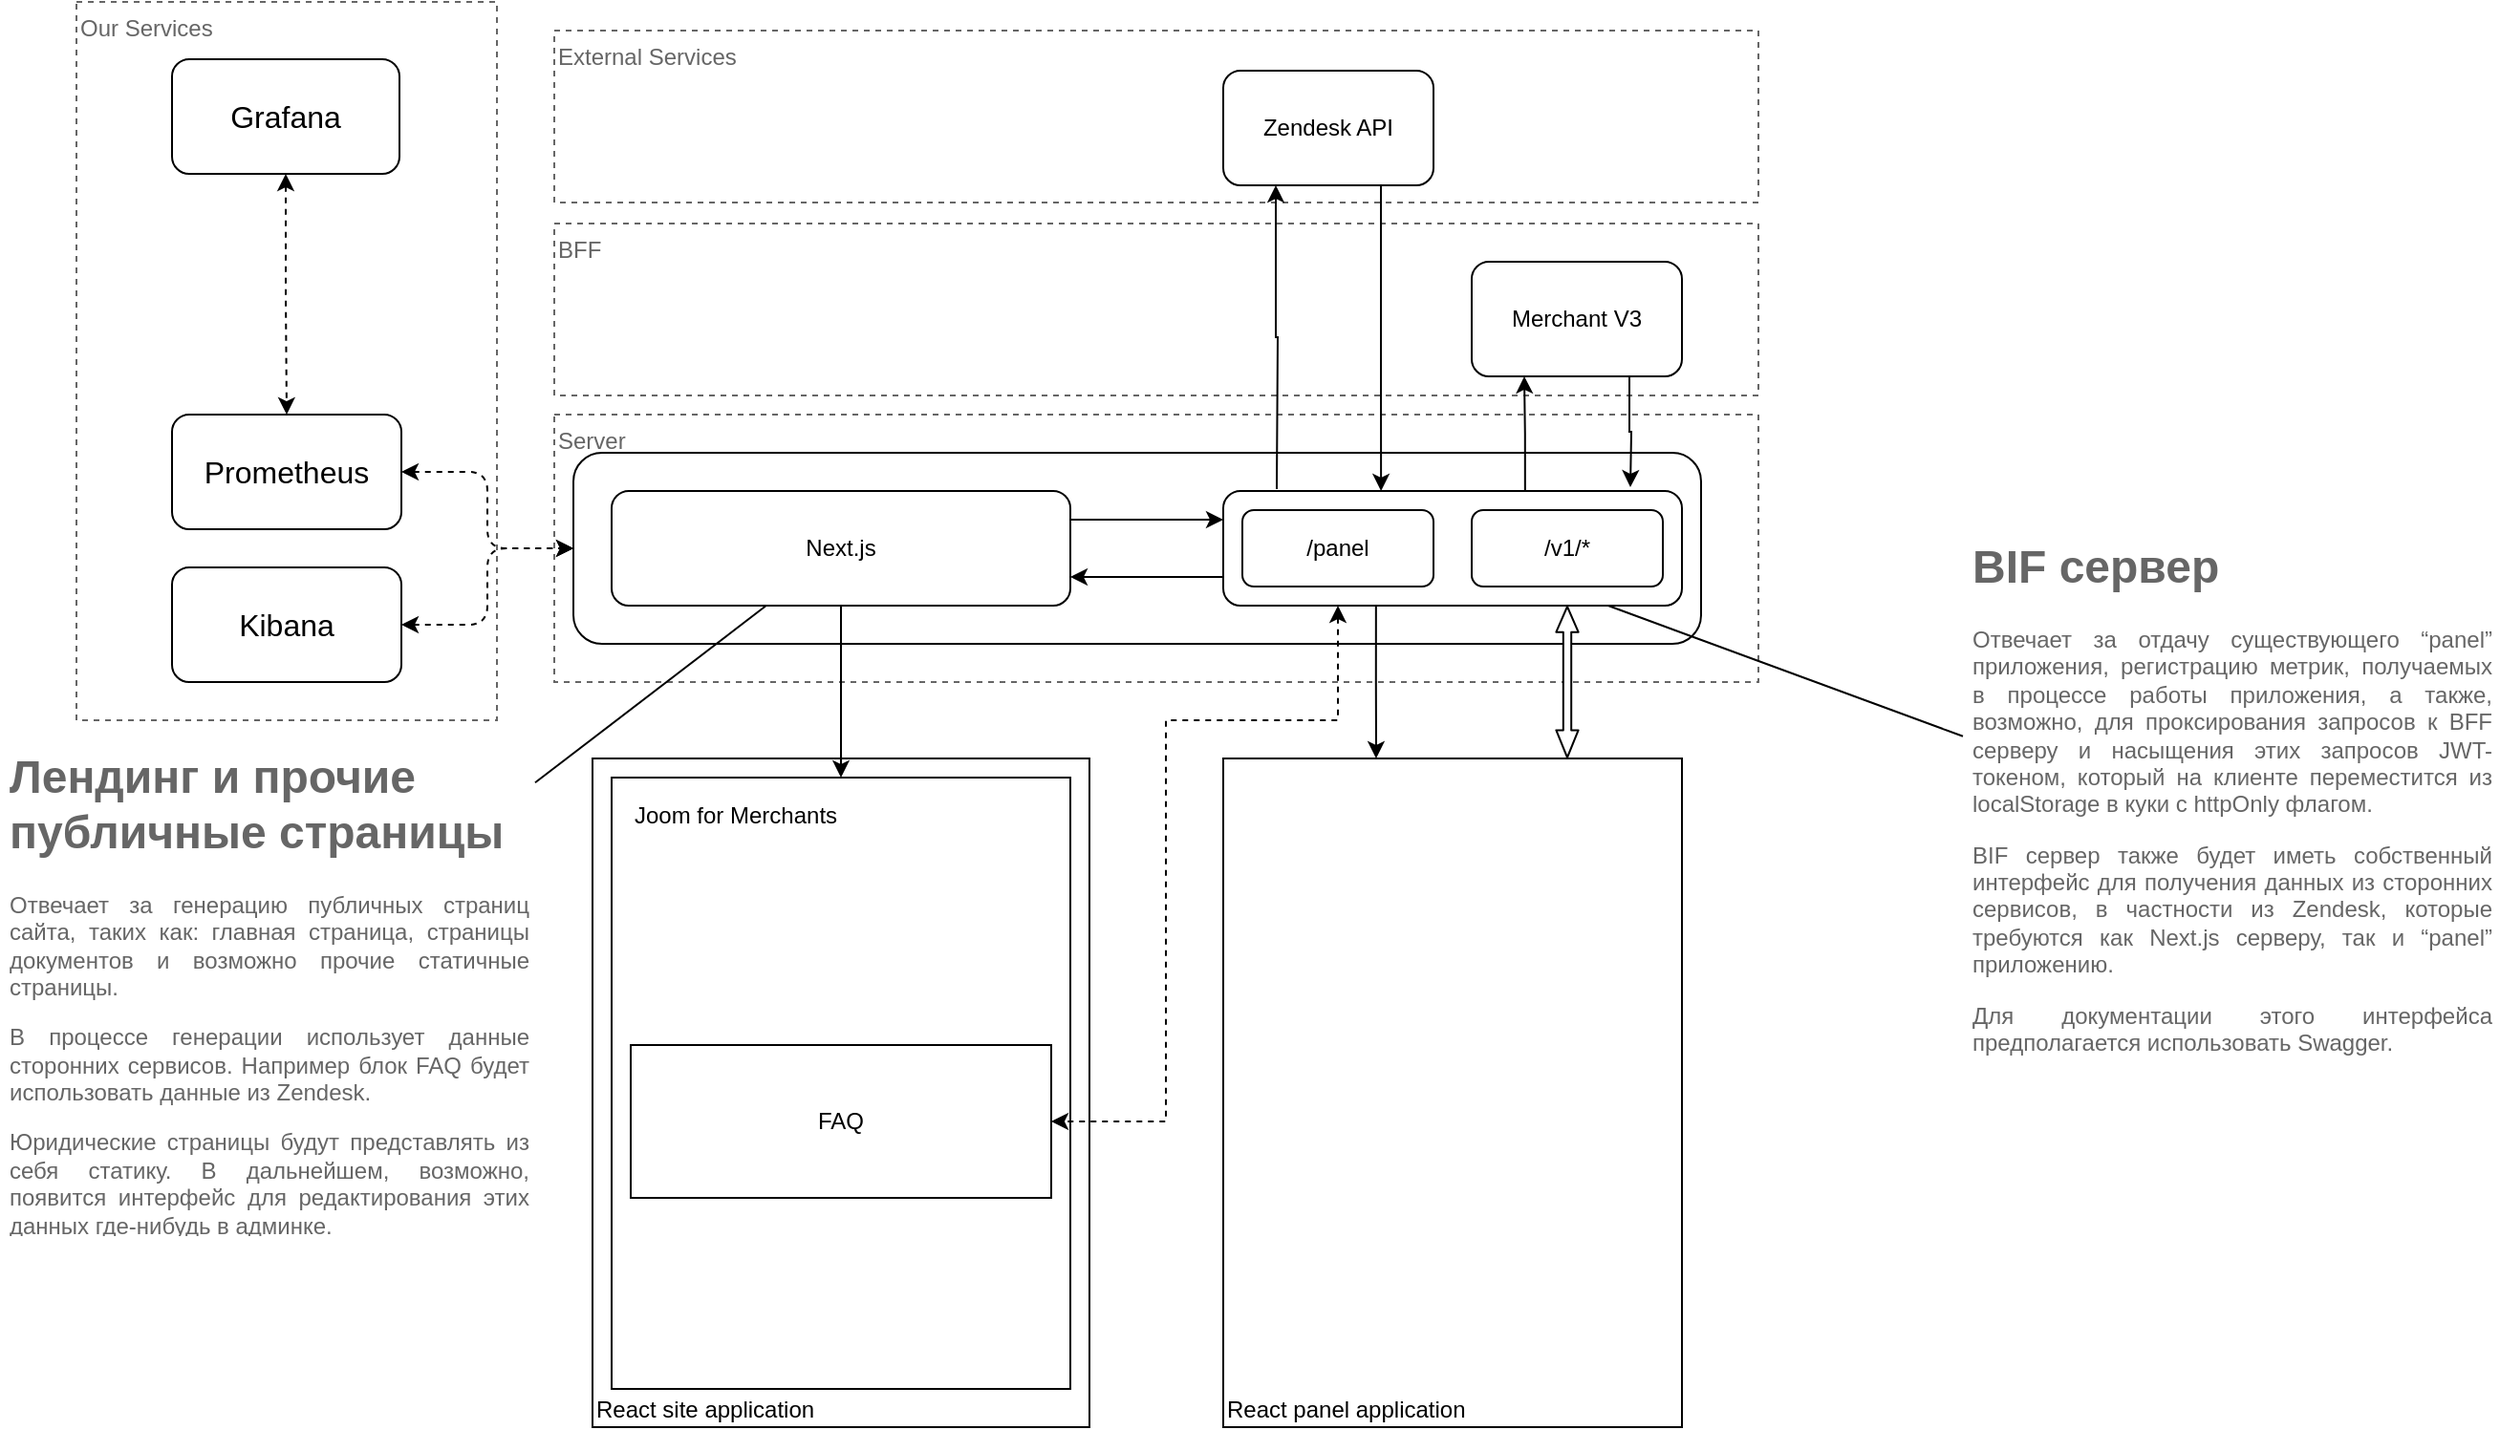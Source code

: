 <mxfile version="14.8.0" type="github">
  <diagram id="DSSoJJGQB_0jT_FpW2hz" name="Page-1">
    <mxGraphModel dx="2253" dy="2058" grid="1" gridSize="10" guides="1" tooltips="1" connect="1" arrows="1" fold="1" page="1" pageScale="1" pageWidth="827" pageHeight="1169" math="0" shadow="0">
      <root>
        <mxCell id="0" />
        <mxCell id="1" parent="0" />
        <mxCell id="-8YIVkYiykmR48Z86Ck8-13" value="Our Services" style="rounded=0;whiteSpace=wrap;html=1;align=left;verticalAlign=top;fontColor=#666666;strokeColor=#666666;dashed=1;" vertex="1" parent="1">
          <mxGeometry x="-160" y="-246" width="220" height="376" as="geometry" />
        </mxCell>
        <mxCell id="0bLyO6hEo1IjD0arP0Xv-27" value="Server" style="rounded=0;whiteSpace=wrap;html=1;align=left;verticalAlign=top;fontColor=#666666;strokeColor=#666666;dashed=1;" parent="1" vertex="1">
          <mxGeometry x="90" y="-30" width="630" height="140" as="geometry" />
        </mxCell>
        <mxCell id="-8YIVkYiykmR48Z86Ck8-1" value="" style="rounded=1;whiteSpace=wrap;html=1;align=center;" vertex="1" parent="1">
          <mxGeometry x="100" y="-10" width="590" height="100" as="geometry" />
        </mxCell>
        <mxCell id="0bLyO6hEo1IjD0arP0Xv-29" value="External Services" style="rounded=0;whiteSpace=wrap;html=1;align=left;verticalAlign=top;fontColor=#666666;strokeColor=#666666;dashed=1;" parent="1" vertex="1">
          <mxGeometry x="90" y="-231" width="630" height="90" as="geometry" />
        </mxCell>
        <mxCell id="0bLyO6hEo1IjD0arP0Xv-28" value="BFF" style="rounded=0;whiteSpace=wrap;html=1;align=left;verticalAlign=top;fontColor=#666666;strokeColor=#666666;dashed=1;" parent="1" vertex="1">
          <mxGeometry x="90" y="-130" width="630" height="90" as="geometry" />
        </mxCell>
        <mxCell id="0bLyO6hEo1IjD0arP0Xv-15" value="React site application" style="rounded=0;whiteSpace=wrap;html=1;align=left;verticalAlign=bottom;" parent="1" vertex="1">
          <mxGeometry x="110" y="150" width="260" height="350" as="geometry" />
        </mxCell>
        <mxCell id="0bLyO6hEo1IjD0arP0Xv-1" value="" style="rounded=0;whiteSpace=wrap;html=1;" parent="1" vertex="1">
          <mxGeometry x="120" y="160" width="240" height="320" as="geometry" />
        </mxCell>
        <mxCell id="0bLyO6hEo1IjD0arP0Xv-2" value="Joom for Merchants" style="text;html=1;strokeColor=none;fillColor=none;align=left;verticalAlign=middle;whiteSpace=wrap;rounded=0;" parent="1" vertex="1">
          <mxGeometry x="130" y="170" width="140" height="20" as="geometry" />
        </mxCell>
        <mxCell id="0bLyO6hEo1IjD0arP0Xv-3" value="FAQ" style="rounded=0;whiteSpace=wrap;html=1;align=center;" parent="1" vertex="1">
          <mxGeometry x="130" y="300" width="220" height="80" as="geometry" />
        </mxCell>
        <mxCell id="0bLyO6hEo1IjD0arP0Xv-5" style="edgeStyle=orthogonalEdgeStyle;rounded=0;orthogonalLoop=1;jettySize=auto;html=1;" parent="1" source="0bLyO6hEo1IjD0arP0Xv-4" target="0bLyO6hEo1IjD0arP0Xv-1" edge="1">
          <mxGeometry relative="1" as="geometry" />
        </mxCell>
        <mxCell id="0bLyO6hEo1IjD0arP0Xv-8" style="edgeStyle=orthogonalEdgeStyle;rounded=0;orthogonalLoop=1;jettySize=auto;html=1;entryX=0;entryY=0.25;entryDx=0;entryDy=0;exitX=1;exitY=0.25;exitDx=0;exitDy=0;" parent="1" source="0bLyO6hEo1IjD0arP0Xv-4" target="0bLyO6hEo1IjD0arP0Xv-7" edge="1">
          <mxGeometry relative="1" as="geometry" />
        </mxCell>
        <mxCell id="0bLyO6hEo1IjD0arP0Xv-4" value="Next.js" style="rounded=1;whiteSpace=wrap;html=1;align=center;" parent="1" vertex="1">
          <mxGeometry x="120" y="10" width="240" height="60" as="geometry" />
        </mxCell>
        <mxCell id="0bLyO6hEo1IjD0arP0Xv-9" style="edgeStyle=orthogonalEdgeStyle;rounded=0;orthogonalLoop=1;jettySize=auto;html=1;entryX=1;entryY=0.75;entryDx=0;entryDy=0;exitX=0;exitY=0.75;exitDx=0;exitDy=0;" parent="1" source="0bLyO6hEo1IjD0arP0Xv-7" target="0bLyO6hEo1IjD0arP0Xv-4" edge="1">
          <mxGeometry relative="1" as="geometry" />
        </mxCell>
        <mxCell id="0bLyO6hEo1IjD0arP0Xv-11" style="edgeStyle=orthogonalEdgeStyle;rounded=0;orthogonalLoop=1;jettySize=auto;html=1;entryX=0.25;entryY=1;entryDx=0;entryDy=0;" parent="1" target="0bLyO6hEo1IjD0arP0Xv-10" edge="1">
          <mxGeometry relative="1" as="geometry">
            <mxPoint x="468" y="9" as="sourcePoint" />
          </mxGeometry>
        </mxCell>
        <mxCell id="0bLyO6hEo1IjD0arP0Xv-19" style="edgeStyle=orthogonalEdgeStyle;rounded=0;orthogonalLoop=1;jettySize=auto;html=1;entryX=1;entryY=0.5;entryDx=0;entryDy=0;exitX=0.25;exitY=1;exitDx=0;exitDy=0;dashed=1;startArrow=classic;startFill=1;" parent="1" source="0bLyO6hEo1IjD0arP0Xv-7" target="0bLyO6hEo1IjD0arP0Xv-3" edge="1">
          <mxGeometry relative="1" as="geometry">
            <Array as="points">
              <mxPoint x="500" y="130" />
              <mxPoint x="410" y="130" />
              <mxPoint x="410" y="340" />
            </Array>
          </mxGeometry>
        </mxCell>
        <mxCell id="0bLyO6hEo1IjD0arP0Xv-22" style="edgeStyle=orthogonalEdgeStyle;rounded=0;orthogonalLoop=1;jettySize=auto;html=1;entryX=0.5;entryY=0;entryDx=0;entryDy=0;exitX=0.333;exitY=1;exitDx=0;exitDy=0;exitPerimeter=0;" parent="1" source="0bLyO6hEo1IjD0arP0Xv-7" edge="1">
          <mxGeometry relative="1" as="geometry">
            <mxPoint x="520" y="110" as="sourcePoint" />
            <mxPoint x="520" y="150" as="targetPoint" />
          </mxGeometry>
        </mxCell>
        <mxCell id="0bLyO6hEo1IjD0arP0Xv-25" style="edgeStyle=orthogonalEdgeStyle;rounded=0;orthogonalLoop=1;jettySize=auto;html=1;entryX=0.25;entryY=1;entryDx=0;entryDy=0;exitX=0.658;exitY=0;exitDx=0;exitDy=0;exitPerimeter=0;" parent="1" source="0bLyO6hEo1IjD0arP0Xv-7" target="0bLyO6hEo1IjD0arP0Xv-23" edge="1">
          <mxGeometry relative="1" as="geometry" />
        </mxCell>
        <mxCell id="0bLyO6hEo1IjD0arP0Xv-7" value="" style="rounded=1;whiteSpace=wrap;html=1;align=center;" parent="1" vertex="1">
          <mxGeometry x="440" y="10" width="240" height="60" as="geometry" />
        </mxCell>
        <mxCell id="0bLyO6hEo1IjD0arP0Xv-12" style="edgeStyle=orthogonalEdgeStyle;rounded=0;orthogonalLoop=1;jettySize=auto;html=1;entryX=0.344;entryY=0;entryDx=0;entryDy=0;exitX=0.75;exitY=1;exitDx=0;exitDy=0;entryPerimeter=0;" parent="1" source="0bLyO6hEo1IjD0arP0Xv-10" target="0bLyO6hEo1IjD0arP0Xv-7" edge="1">
          <mxGeometry relative="1" as="geometry" />
        </mxCell>
        <mxCell id="0bLyO6hEo1IjD0arP0Xv-10" value="Zendesk API" style="rounded=1;whiteSpace=wrap;html=1;align=center;" parent="1" vertex="1">
          <mxGeometry x="440" y="-210" width="110" height="60" as="geometry" />
        </mxCell>
        <mxCell id="0bLyO6hEo1IjD0arP0Xv-20" value="React panel application" style="rounded=0;whiteSpace=wrap;html=1;align=left;verticalAlign=bottom;" parent="1" vertex="1">
          <mxGeometry x="440" y="150" width="240" height="350" as="geometry" />
        </mxCell>
        <mxCell id="0bLyO6hEo1IjD0arP0Xv-26" style="edgeStyle=orthogonalEdgeStyle;rounded=0;orthogonalLoop=1;jettySize=auto;html=1;exitX=0.75;exitY=1;exitDx=0;exitDy=0;" parent="1" source="0bLyO6hEo1IjD0arP0Xv-23" edge="1">
          <mxGeometry relative="1" as="geometry">
            <mxPoint x="653" y="8" as="targetPoint" />
          </mxGeometry>
        </mxCell>
        <mxCell id="0bLyO6hEo1IjD0arP0Xv-23" value="Merchant V3" style="rounded=1;whiteSpace=wrap;html=1;align=center;" parent="1" vertex="1">
          <mxGeometry x="570" y="-110" width="110" height="60" as="geometry" />
        </mxCell>
        <mxCell id="0bLyO6hEo1IjD0arP0Xv-30" value="" style="shape=flexArrow;endArrow=classic;startArrow=classic;html=1;fontColor=#666666;entryX=0.75;entryY=1;entryDx=0;entryDy=0;exitX=0.75;exitY=0;exitDx=0;exitDy=0;fillColor=#ffffff;width=4.194;startSize=4.431;startWidth=6.42;endWidth=6.42;endSize=4.118;" parent="1" source="0bLyO6hEo1IjD0arP0Xv-20" target="0bLyO6hEo1IjD0arP0Xv-7" edge="1">
          <mxGeometry width="100" height="100" relative="1" as="geometry">
            <mxPoint x="610" y="240" as="sourcePoint" />
            <mxPoint x="710" y="140" as="targetPoint" />
          </mxGeometry>
        </mxCell>
        <mxCell id="0bLyO6hEo1IjD0arP0Xv-32" style="rounded=0;orthogonalLoop=1;jettySize=auto;html=1;fontColor=#666666;startArrow=none;startFill=0;fillColor=#ffffff;endArrow=none;endFill=0;" parent="1" source="0bLyO6hEo1IjD0arP0Xv-31" target="0bLyO6hEo1IjD0arP0Xv-4" edge="1">
          <mxGeometry relative="1" as="geometry" />
        </mxCell>
        <mxCell id="0bLyO6hEo1IjD0arP0Xv-31" value="&lt;h1&gt;Лендинг и прочие публичные страницы&lt;/h1&gt;&lt;p style=&quot;text-align: justify&quot;&gt;Отвечает за генерацию публичных страниц сайта, таких как: главная страница, страницы документов и возможно прочие статичные страницы.&lt;/p&gt;&lt;p style=&quot;text-align: justify&quot;&gt;В процессе генерации использует данные сторонних сервисов. Например блок FAQ будет использовать данные из Zendesk.&lt;/p&gt;&lt;p style=&quot;text-align: justify&quot;&gt;Юридические страницы будут представлять из себя статику. В дальнейшем, возможно, появится интерфейс для редактирования этих данных где-нибудь в админке.&lt;/p&gt;" style="text;html=1;strokeColor=none;fillColor=none;spacing=5;spacingTop=-20;whiteSpace=wrap;overflow=hidden;rounded=0;dashed=1;fontColor=#666666;align=left;verticalAlign=top;" parent="1" vertex="1">
          <mxGeometry x="-200" y="140" width="280" height="260" as="geometry" />
        </mxCell>
        <mxCell id="0bLyO6hEo1IjD0arP0Xv-34" style="edgeStyle=none;rounded=0;orthogonalLoop=1;jettySize=auto;html=1;fontColor=#666666;startArrow=none;startFill=0;endArrow=none;endFill=0;fillColor=#ffffff;" parent="1" source="0bLyO6hEo1IjD0arP0Xv-33" target="0bLyO6hEo1IjD0arP0Xv-7" edge="1">
          <mxGeometry relative="1" as="geometry" />
        </mxCell>
        <mxCell id="0bLyO6hEo1IjD0arP0Xv-33" value="&lt;h1&gt;BIF сервер&lt;/h1&gt;&lt;p style=&quot;text-align: justify&quot;&gt;Отвечает за отдачу существующего “panel” приложения, регистрацию метрик, получаемых в процессе работы приложения, а также, возможно, для проксирования запросов к BFF серверу и насыщения этих запросов JWT-токеном, который на клиенте переместится из localStorage в куки с httpOnly флагом.&lt;/p&gt;&lt;p style=&quot;text-align: justify&quot;&gt;BIF сервер также будет иметь собственный интерфейс для получения данных из сторонних сервисов, в частности из Zendesk, которые требуются как Next.js серверу, так и “panel” приложению.&lt;/p&gt;&lt;p style=&quot;text-align: justify&quot;&gt;Для документации этого интерфейса предполагается использовать Swagger.&lt;/p&gt;" style="text;html=1;strokeColor=none;fillColor=none;spacing=5;spacingTop=-20;whiteSpace=wrap;overflow=hidden;rounded=0;dashed=1;fontColor=#666666;align=left;verticalAlign=top;" parent="1" vertex="1">
          <mxGeometry x="827" y="30" width="280" height="320" as="geometry" />
        </mxCell>
        <mxCell id="-8YIVkYiykmR48Z86Ck8-2" value="/panel" style="rounded=1;whiteSpace=wrap;html=1;align=center;" vertex="1" parent="1">
          <mxGeometry x="450" y="20" width="100" height="40" as="geometry" />
        </mxCell>
        <mxCell id="-8YIVkYiykmR48Z86Ck8-5" value="/v1/*" style="rounded=1;whiteSpace=wrap;html=1;align=center;" vertex="1" parent="1">
          <mxGeometry x="570" y="20" width="100" height="40" as="geometry" />
        </mxCell>
        <mxCell id="-8YIVkYiykmR48Z86Ck8-7" value="Kibana" style="rounded=1;whiteSpace=wrap;html=1;fontSize=16;" vertex="1" parent="1">
          <mxGeometry x="-110" y="50" width="120" height="60" as="geometry" />
        </mxCell>
        <mxCell id="-8YIVkYiykmR48Z86Ck8-8" value="" style="endArrow=classic;startArrow=classic;html=1;fontSize=16;exitX=1;exitY=0.5;exitDx=0;exitDy=0;entryX=0;entryY=0.5;entryDx=0;entryDy=0;dashed=1;edgeStyle=orthogonalEdgeStyle;" edge="1" parent="1" source="-8YIVkYiykmR48Z86Ck8-7" target="-8YIVkYiykmR48Z86Ck8-1">
          <mxGeometry width="50" height="50" relative="1" as="geometry">
            <mxPoint x="-60" as="sourcePoint" />
            <mxPoint x="-10" y="-50" as="targetPoint" />
          </mxGeometry>
        </mxCell>
        <mxCell id="-8YIVkYiykmR48Z86Ck8-9" value="Prometheus" style="rounded=1;whiteSpace=wrap;html=1;fontSize=16;" vertex="1" parent="1">
          <mxGeometry x="-110" y="-30" width="120" height="60" as="geometry" />
        </mxCell>
        <mxCell id="-8YIVkYiykmR48Z86Ck8-10" value="" style="endArrow=classic;startArrow=classic;html=1;fontSize=16;exitX=1;exitY=0.5;exitDx=0;exitDy=0;dashed=1;edgeStyle=orthogonalEdgeStyle;entryX=0;entryY=0.5;entryDx=0;entryDy=0;" edge="1" parent="1" source="-8YIVkYiykmR48Z86Ck8-9" target="-8YIVkYiykmR48Z86Ck8-1">
          <mxGeometry width="50" height="50" relative="1" as="geometry">
            <mxPoint x="-60" y="50" as="sourcePoint" />
            <mxPoint x="20" y="10" as="targetPoint" />
          </mxGeometry>
        </mxCell>
        <mxCell id="-8YIVkYiykmR48Z86Ck8-12" style="edgeStyle=orthogonalEdgeStyle;rounded=0;orthogonalLoop=1;jettySize=auto;html=1;dashed=1;fontSize=16;strokeColor=#000000;startArrow=classic;startFill=1;" edge="1" parent="1" source="-8YIVkYiykmR48Z86Ck8-11" target="-8YIVkYiykmR48Z86Ck8-9">
          <mxGeometry relative="1" as="geometry" />
        </mxCell>
        <mxCell id="-8YIVkYiykmR48Z86Ck8-11" value="Grafana" style="rounded=1;whiteSpace=wrap;html=1;fontSize=16;" vertex="1" parent="1">
          <mxGeometry x="-110" y="-216" width="119" height="60" as="geometry" />
        </mxCell>
      </root>
    </mxGraphModel>
  </diagram>
</mxfile>
